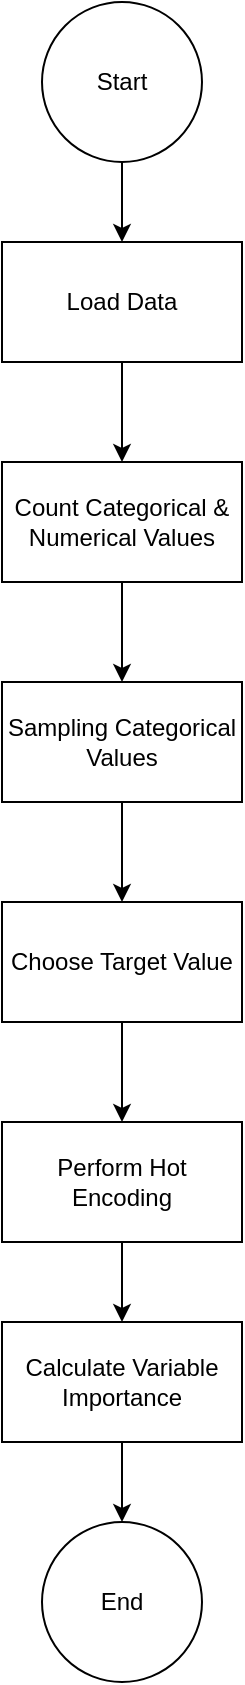 <mxfile version="24.4.4" type="device">
  <diagram name="Page-1" id="1knXw_KPlJHqq953tKW3">
    <mxGraphModel dx="794" dy="1138" grid="1" gridSize="10" guides="1" tooltips="1" connect="1" arrows="1" fold="1" page="1" pageScale="1" pageWidth="850" pageHeight="1100" math="0" shadow="0">
      <root>
        <mxCell id="0" />
        <mxCell id="1" parent="0" />
        <mxCell id="Syl_oZhVjM_HG2KD4Nfe-3" value="" style="edgeStyle=orthogonalEdgeStyle;rounded=0;orthogonalLoop=1;jettySize=auto;html=1;" edge="1" parent="1" source="Syl_oZhVjM_HG2KD4Nfe-1" target="Syl_oZhVjM_HG2KD4Nfe-2">
          <mxGeometry relative="1" as="geometry" />
        </mxCell>
        <mxCell id="Syl_oZhVjM_HG2KD4Nfe-1" value="Start" style="ellipse;whiteSpace=wrap;html=1;aspect=fixed;" vertex="1" parent="1">
          <mxGeometry x="370" y="550" width="80" height="80" as="geometry" />
        </mxCell>
        <mxCell id="Syl_oZhVjM_HG2KD4Nfe-5" value="" style="edgeStyle=orthogonalEdgeStyle;rounded=0;orthogonalLoop=1;jettySize=auto;html=1;" edge="1" parent="1" source="Syl_oZhVjM_HG2KD4Nfe-2" target="Syl_oZhVjM_HG2KD4Nfe-4">
          <mxGeometry relative="1" as="geometry" />
        </mxCell>
        <mxCell id="Syl_oZhVjM_HG2KD4Nfe-2" value="Load Data" style="whiteSpace=wrap;html=1;" vertex="1" parent="1">
          <mxGeometry x="350" y="670" width="120" height="60" as="geometry" />
        </mxCell>
        <mxCell id="Syl_oZhVjM_HG2KD4Nfe-7" value="" style="edgeStyle=orthogonalEdgeStyle;rounded=0;orthogonalLoop=1;jettySize=auto;html=1;" edge="1" parent="1" source="Syl_oZhVjM_HG2KD4Nfe-4" target="Syl_oZhVjM_HG2KD4Nfe-6">
          <mxGeometry relative="1" as="geometry" />
        </mxCell>
        <mxCell id="Syl_oZhVjM_HG2KD4Nfe-4" value="Count Categorical &amp;amp;&lt;br&gt;Numerical Values" style="whiteSpace=wrap;html=1;" vertex="1" parent="1">
          <mxGeometry x="350" y="780" width="120" height="60" as="geometry" />
        </mxCell>
        <mxCell id="Syl_oZhVjM_HG2KD4Nfe-9" value="" style="edgeStyle=orthogonalEdgeStyle;rounded=0;orthogonalLoop=1;jettySize=auto;html=1;" edge="1" parent="1" source="Syl_oZhVjM_HG2KD4Nfe-6" target="Syl_oZhVjM_HG2KD4Nfe-8">
          <mxGeometry relative="1" as="geometry" />
        </mxCell>
        <mxCell id="Syl_oZhVjM_HG2KD4Nfe-6" value="Sampling Categorical Values" style="whiteSpace=wrap;html=1;" vertex="1" parent="1">
          <mxGeometry x="350" y="890" width="120" height="60" as="geometry" />
        </mxCell>
        <mxCell id="Syl_oZhVjM_HG2KD4Nfe-11" value="" style="edgeStyle=orthogonalEdgeStyle;rounded=0;orthogonalLoop=1;jettySize=auto;html=1;" edge="1" parent="1" source="Syl_oZhVjM_HG2KD4Nfe-8" target="Syl_oZhVjM_HG2KD4Nfe-10">
          <mxGeometry relative="1" as="geometry" />
        </mxCell>
        <mxCell id="Syl_oZhVjM_HG2KD4Nfe-8" value="Choose Target Value" style="whiteSpace=wrap;html=1;" vertex="1" parent="1">
          <mxGeometry x="350" y="1000" width="120" height="60" as="geometry" />
        </mxCell>
        <mxCell id="Syl_oZhVjM_HG2KD4Nfe-13" value="" style="edgeStyle=orthogonalEdgeStyle;rounded=0;orthogonalLoop=1;jettySize=auto;html=1;" edge="1" parent="1" source="Syl_oZhVjM_HG2KD4Nfe-10" target="Syl_oZhVjM_HG2KD4Nfe-12">
          <mxGeometry relative="1" as="geometry" />
        </mxCell>
        <mxCell id="Syl_oZhVjM_HG2KD4Nfe-10" value="&lt;div&gt;Perform Hot &lt;br&gt;&lt;/div&gt;&lt;div&gt;Encoding&lt;br&gt;&lt;/div&gt;" style="whiteSpace=wrap;html=1;" vertex="1" parent="1">
          <mxGeometry x="350" y="1110" width="120" height="60" as="geometry" />
        </mxCell>
        <mxCell id="Syl_oZhVjM_HG2KD4Nfe-17" value="" style="edgeStyle=orthogonalEdgeStyle;rounded=0;orthogonalLoop=1;jettySize=auto;html=1;" edge="1" parent="1" source="Syl_oZhVjM_HG2KD4Nfe-12" target="Syl_oZhVjM_HG2KD4Nfe-16">
          <mxGeometry relative="1" as="geometry" />
        </mxCell>
        <mxCell id="Syl_oZhVjM_HG2KD4Nfe-12" value="&lt;div&gt;Calculate Variable&lt;/div&gt;&lt;div&gt;Importance&lt;br&gt;&lt;/div&gt;" style="whiteSpace=wrap;html=1;" vertex="1" parent="1">
          <mxGeometry x="350" y="1210" width="120" height="60" as="geometry" />
        </mxCell>
        <mxCell id="Syl_oZhVjM_HG2KD4Nfe-16" value="End" style="ellipse;whiteSpace=wrap;html=1;" vertex="1" parent="1">
          <mxGeometry x="370" y="1310" width="80" height="80" as="geometry" />
        </mxCell>
      </root>
    </mxGraphModel>
  </diagram>
</mxfile>
